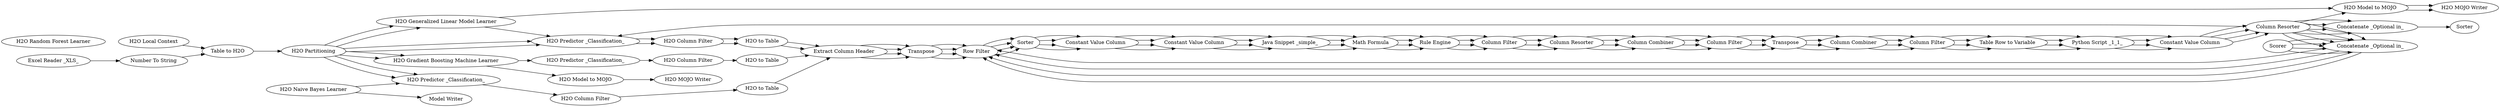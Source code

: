 digraph {
	473 [label="H2O Local Context"]
	474 [label="Table to H2O"]
	475 [label="Excel Reader _XLS_"]
	476 [label="Number To String"]
	477 [label="H2O Partitioning"]
	487 [label="H2O Generalized Linear Model Learner"]
	489 [label="H2O to Table"]
	490 [label="H2O Predictor _Classification_"]
	491 [label="H2O MOJO Writer"]
	492 [label="H2O Model to MOJO"]
	501 [label="H2O Column Filter"]
	488 [label=Scorer]
	509 [label="Concatenate _Optional in_"]
	528 [label="Python Script _1_1_"]
	537 [label="Excel Sheet Appender _XLS_"]
	535 [label="Extract Column Header"]
	536 [label=Transpose]
	537 [label="Row Filter"]
	538 [label=Sorter]
	539 [label=Transpose]
	540 [label="Column Combiner"]
	541 [label="Constant Value Column"]
	542 [label="Constant Value Column"]
	543 [label="Column Resorter"]
	544 [label="Column Filter"]
	545 [label="Column Combiner"]
	546 [label="Math Formula"]
	547 [label="Java Snippet _simple_"]
	548 [label="Rule Engine"]
	549 [label="Column Filter"]
	550 [label="Table Row to Variable"]
	551 [label="Column Filter"]
	555 [label="Constant Value Column"]
	556 [label="Column Resorter"]
	493 [label="H2O Naive Bayes Learner"]
	495 [label="H2O to Table"]
	496 [label="H2O Predictor _Classification_"]
	505 [label="H2O Column Filter"]
	513 [label="Model Writer"]
	488 [label=Scorer]
	509 [label="Concatenate _Optional in_"]
	528 [label="Python Script _1_1_"]
	537 [label="Excel Sheet Appender _XLS_"]
	535 [label="Extract Column Header"]
	536 [label=Transpose]
	537 [label="Row Filter"]
	538 [label=Sorter]
	539 [label=Transpose]
	540 [label="Column Combiner"]
	541 [label="Constant Value Column"]
	542 [label="Constant Value Column"]
	543 [label="Column Resorter"]
	544 [label="Column Filter"]
	545 [label="Column Combiner"]
	546 [label="Math Formula"]
	547 [label="Java Snippet _simple_"]
	548 [label="Rule Engine"]
	549 [label="Column Filter"]
	550 [label="Table Row to Variable"]
	551 [label="Column Filter"]
	555 [label="Constant Value Column"]
	556 [label="Column Resorter"]
	485 [label="H2O Predictor _Classification_"]
	486 [label="H2O to Table"]
	502 [label="H2O Column Filter"]
	507 [label="H2O Model to MOJO"]
	508 [label="H2O MOJO Writer"]
	488 [label=Scorer]
	509 [label="Concatenate _Optional in_"]
	528 [label="Python Script _1_1_"]
	537 [label="Excel Sheet Appender _XLS_"]
	535 [label="Extract Column Header"]
	536 [label=Transpose]
	537 [label="Row Filter"]
	538 [label=Sorter]
	539 [label=Transpose]
	540 [label="Column Combiner"]
	541 [label="Constant Value Column"]
	542 [label="Constant Value Column"]
	543 [label="Column Resorter"]
	544 [label="Column Filter"]
	545 [label="Column Combiner"]
	546 [label="Math Formula"]
	547 [label="Java Snippet _simple_"]
	548 [label="Rule Engine"]
	549 [label="Column Filter"]
	550 [label="Table Row to Variable"]
	551 [label="Column Filter"]
	555 [label="Constant Value Column"]
	556 [label="Column Resorter"]
	561 [label="H2O Gradient Boosting Machine Learner"]
	563 [label="Concatenate _Optional in_"]
	489 [label="H2O to Table"]
	490 [label="H2O Predictor _Classification_"]
	491 [label="H2O MOJO Writer"]
	492 [label="H2O Model to MOJO"]
	501 [label="H2O Column Filter"]
	488 [label=Scorer]
	509 [label="Concatenate _Optional in_"]
	528 [label="Python Script _1_1_"]
	537 [label="Excel Sheet Appender _XLS_"]
	535 [label="Extract Column Header"]
	536 [label=Transpose]
	537 [label="Row Filter"]
	538 [label=Sorter]
	539 [label=Transpose]
	540 [label="Column Combiner"]
	541 [label="Constant Value Column"]
	542 [label="Constant Value Column"]
	543 [label="Column Resorter"]
	544 [label="Column Filter"]
	545 [label="Column Combiner"]
	546 [label="Math Formula"]
	547 [label="Java Snippet _simple_"]
	548 [label="Rule Engine"]
	549 [label="Column Filter"]
	550 [label="Table Row to Variable"]
	551 [label="Column Filter"]
	555 [label="Constant Value Column"]
	556 [label="Column Resorter"]
	558 [label="H2O Random Forest Learner"]
	565 [label=Sorter]
	535 -> 536
	536 -> 537
	537 -> 538
	538 -> 541
	539 -> 545
	540 -> 544
	541 -> 542
	542 -> 547
	543 -> 540
	544 -> 539
	545 -> 551
	546 -> 548
	547 -> 546
	548 -> 549
	549 -> 543
	551 -> 550
	488 -> 509
	509 -> 537
	528 -> 555
	550 -> 528
	555 -> 556
	556 -> 509
	487 -> 492
	487 -> 490
	489 -> 535
	490 -> 501
	492 -> 491
	501 -> 489
	535 -> 536
	536 -> 537
	537 -> 538
	538 -> 541
	539 -> 545
	540 -> 544
	541 -> 542
	542 -> 547
	543 -> 540
	544 -> 539
	545 -> 551
	546 -> 548
	547 -> 546
	548 -> 549
	549 -> 543
	551 -> 550
	488 -> 509
	509 -> 537
	528 -> 555
	550 -> 528
	555 -> 556
	556 -> 509
	493 -> 513
	493 -> 496
	495 -> 535
	496 -> 505
	505 -> 495
	535 -> 536
	536 -> 537
	537 -> 538
	538 -> 541
	539 -> 545
	540 -> 544
	541 -> 542
	542 -> 547
	543 -> 540
	544 -> 539
	545 -> 551
	546 -> 548
	547 -> 546
	548 -> 549
	549 -> 543
	551 -> 550
	488 -> 509
	509 -> 537
	528 -> 555
	550 -> 528
	555 -> 556
	556 -> 509
	485 -> 502
	486 -> 535
	502 -> 486
	507 -> 508
	561 -> 485
	561 -> 507
	535 -> 536
	536 -> 537
	537 -> 538
	538 -> 541
	539 -> 545
	540 -> 544
	541 -> 542
	542 -> 547
	543 -> 540
	544 -> 539
	545 -> 551
	546 -> 548
	547 -> 546
	548 -> 549
	549 -> 543
	551 -> 550
	488 -> 509
	509 -> 537
	528 -> 555
	550 -> 528
	555 -> 556
	556 -> 509
	489 -> 535
	490 -> 501
	492 -> 491
	501 -> 489
	556 -> 492
	556 -> 490
	473 -> 474
	474 -> 477
	475 -> 476
	476 -> 474
	477 -> 490
	477 -> 490
	477 -> 496
	477 -> 496
	477 -> 561
	477 -> 561
	477 -> 487
	477 -> 487
	556 -> 563
	556 -> 563
	556 -> 563
	563 -> 565
	556 -> 563
	rankdir=LR
}
